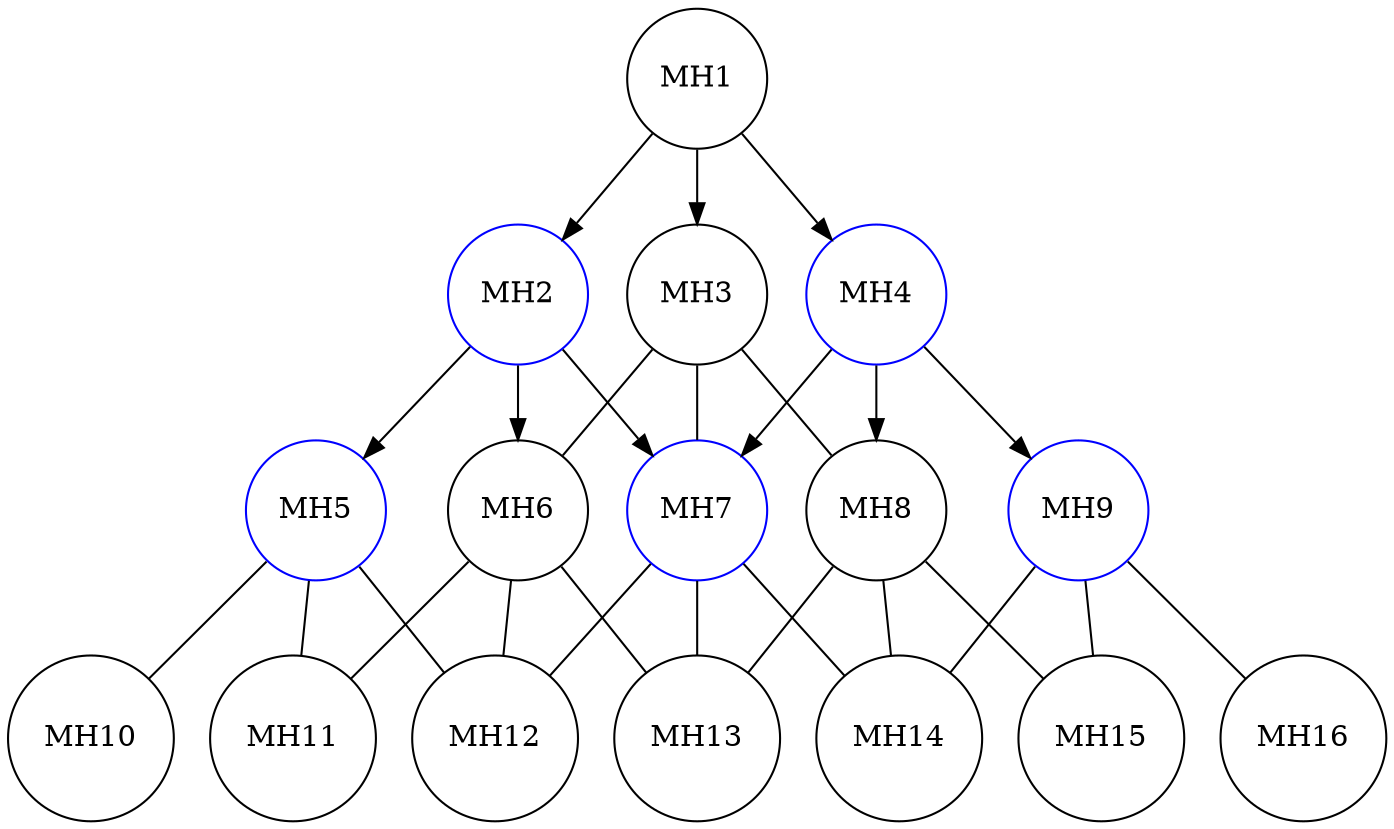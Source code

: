 digraph olsrOperation {

	node[shape=circle,color=black]
	//Level 1
	MH1 -> MH2
	MH1 -> MH3
	MH1 -> MH4

	MH2[color=blue]
	MH4[color=blue]
	MH5[color=blue]
	MH7[color=blue]
	MH9[color=blue]

	//Level 2
	MH2 -> MH5
	MH2 -> MH6
	MH2 -> MH7

	MH4 -> MH7
	MH4 -> MH8
	MH4 -> MH9

	edge[dir=none]
	MH3 -> MH6
	MH3 -> MH7
	MH3 -> MH8

	MH5 -> MH10
	MH5 -> MH11
	MH5 -> MH12

	MH6 -> MH11
	MH6 -> MH12
	MH6 -> MH13

	MH7 -> MH12
	MH7 -> MH13
	MH7 -> MH14

	MH8 -> MH13
	MH8 -> MH14
	MH8 -> MH15

	MH9 -> MH14
	MH9 -> MH15
	MH9 -> MH16

}

